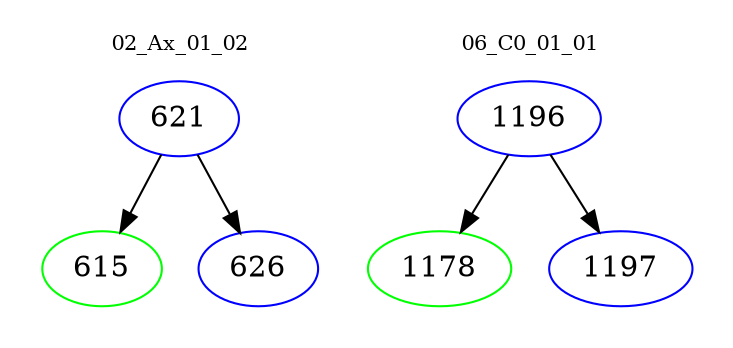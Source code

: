 digraph{
subgraph cluster_0 {
color = white
label = "02_Ax_01_02";
fontsize=10;
T0_621 [label="621", color="blue"]
T0_621 -> T0_615 [color="black"]
T0_615 [label="615", color="green"]
T0_621 -> T0_626 [color="black"]
T0_626 [label="626", color="blue"]
}
subgraph cluster_1 {
color = white
label = "06_C0_01_01";
fontsize=10;
T1_1196 [label="1196", color="blue"]
T1_1196 -> T1_1178 [color="black"]
T1_1178 [label="1178", color="green"]
T1_1196 -> T1_1197 [color="black"]
T1_1197 [label="1197", color="blue"]
}
}
